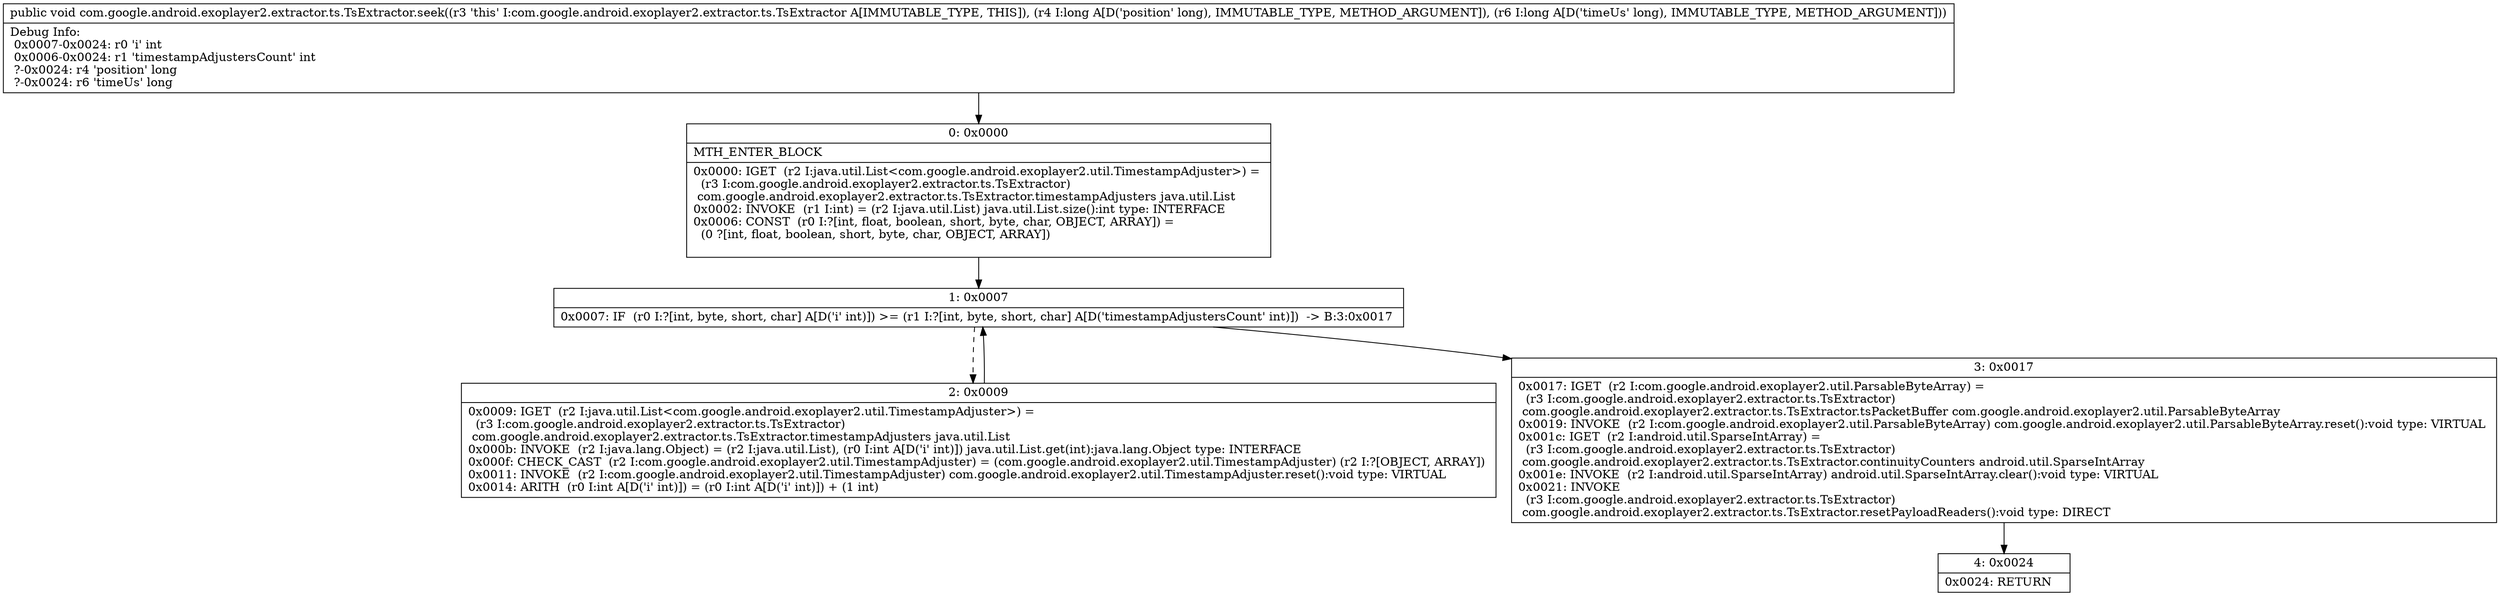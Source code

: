 digraph "CFG forcom.google.android.exoplayer2.extractor.ts.TsExtractor.seek(JJ)V" {
Node_0 [shape=record,label="{0\:\ 0x0000|MTH_ENTER_BLOCK\l|0x0000: IGET  (r2 I:java.util.List\<com.google.android.exoplayer2.util.TimestampAdjuster\>) = \l  (r3 I:com.google.android.exoplayer2.extractor.ts.TsExtractor)\l com.google.android.exoplayer2.extractor.ts.TsExtractor.timestampAdjusters java.util.List \l0x0002: INVOKE  (r1 I:int) = (r2 I:java.util.List) java.util.List.size():int type: INTERFACE \l0x0006: CONST  (r0 I:?[int, float, boolean, short, byte, char, OBJECT, ARRAY]) = \l  (0 ?[int, float, boolean, short, byte, char, OBJECT, ARRAY])\l \l}"];
Node_1 [shape=record,label="{1\:\ 0x0007|0x0007: IF  (r0 I:?[int, byte, short, char] A[D('i' int)]) \>= (r1 I:?[int, byte, short, char] A[D('timestampAdjustersCount' int)])  \-\> B:3:0x0017 \l}"];
Node_2 [shape=record,label="{2\:\ 0x0009|0x0009: IGET  (r2 I:java.util.List\<com.google.android.exoplayer2.util.TimestampAdjuster\>) = \l  (r3 I:com.google.android.exoplayer2.extractor.ts.TsExtractor)\l com.google.android.exoplayer2.extractor.ts.TsExtractor.timestampAdjusters java.util.List \l0x000b: INVOKE  (r2 I:java.lang.Object) = (r2 I:java.util.List), (r0 I:int A[D('i' int)]) java.util.List.get(int):java.lang.Object type: INTERFACE \l0x000f: CHECK_CAST  (r2 I:com.google.android.exoplayer2.util.TimestampAdjuster) = (com.google.android.exoplayer2.util.TimestampAdjuster) (r2 I:?[OBJECT, ARRAY]) \l0x0011: INVOKE  (r2 I:com.google.android.exoplayer2.util.TimestampAdjuster) com.google.android.exoplayer2.util.TimestampAdjuster.reset():void type: VIRTUAL \l0x0014: ARITH  (r0 I:int A[D('i' int)]) = (r0 I:int A[D('i' int)]) + (1 int) \l}"];
Node_3 [shape=record,label="{3\:\ 0x0017|0x0017: IGET  (r2 I:com.google.android.exoplayer2.util.ParsableByteArray) = \l  (r3 I:com.google.android.exoplayer2.extractor.ts.TsExtractor)\l com.google.android.exoplayer2.extractor.ts.TsExtractor.tsPacketBuffer com.google.android.exoplayer2.util.ParsableByteArray \l0x0019: INVOKE  (r2 I:com.google.android.exoplayer2.util.ParsableByteArray) com.google.android.exoplayer2.util.ParsableByteArray.reset():void type: VIRTUAL \l0x001c: IGET  (r2 I:android.util.SparseIntArray) = \l  (r3 I:com.google.android.exoplayer2.extractor.ts.TsExtractor)\l com.google.android.exoplayer2.extractor.ts.TsExtractor.continuityCounters android.util.SparseIntArray \l0x001e: INVOKE  (r2 I:android.util.SparseIntArray) android.util.SparseIntArray.clear():void type: VIRTUAL \l0x0021: INVOKE  \l  (r3 I:com.google.android.exoplayer2.extractor.ts.TsExtractor)\l com.google.android.exoplayer2.extractor.ts.TsExtractor.resetPayloadReaders():void type: DIRECT \l}"];
Node_4 [shape=record,label="{4\:\ 0x0024|0x0024: RETURN   \l}"];
MethodNode[shape=record,label="{public void com.google.android.exoplayer2.extractor.ts.TsExtractor.seek((r3 'this' I:com.google.android.exoplayer2.extractor.ts.TsExtractor A[IMMUTABLE_TYPE, THIS]), (r4 I:long A[D('position' long), IMMUTABLE_TYPE, METHOD_ARGUMENT]), (r6 I:long A[D('timeUs' long), IMMUTABLE_TYPE, METHOD_ARGUMENT]))  | Debug Info:\l  0x0007\-0x0024: r0 'i' int\l  0x0006\-0x0024: r1 'timestampAdjustersCount' int\l  ?\-0x0024: r4 'position' long\l  ?\-0x0024: r6 'timeUs' long\l}"];
MethodNode -> Node_0;
Node_0 -> Node_1;
Node_1 -> Node_2[style=dashed];
Node_1 -> Node_3;
Node_2 -> Node_1;
Node_3 -> Node_4;
}

